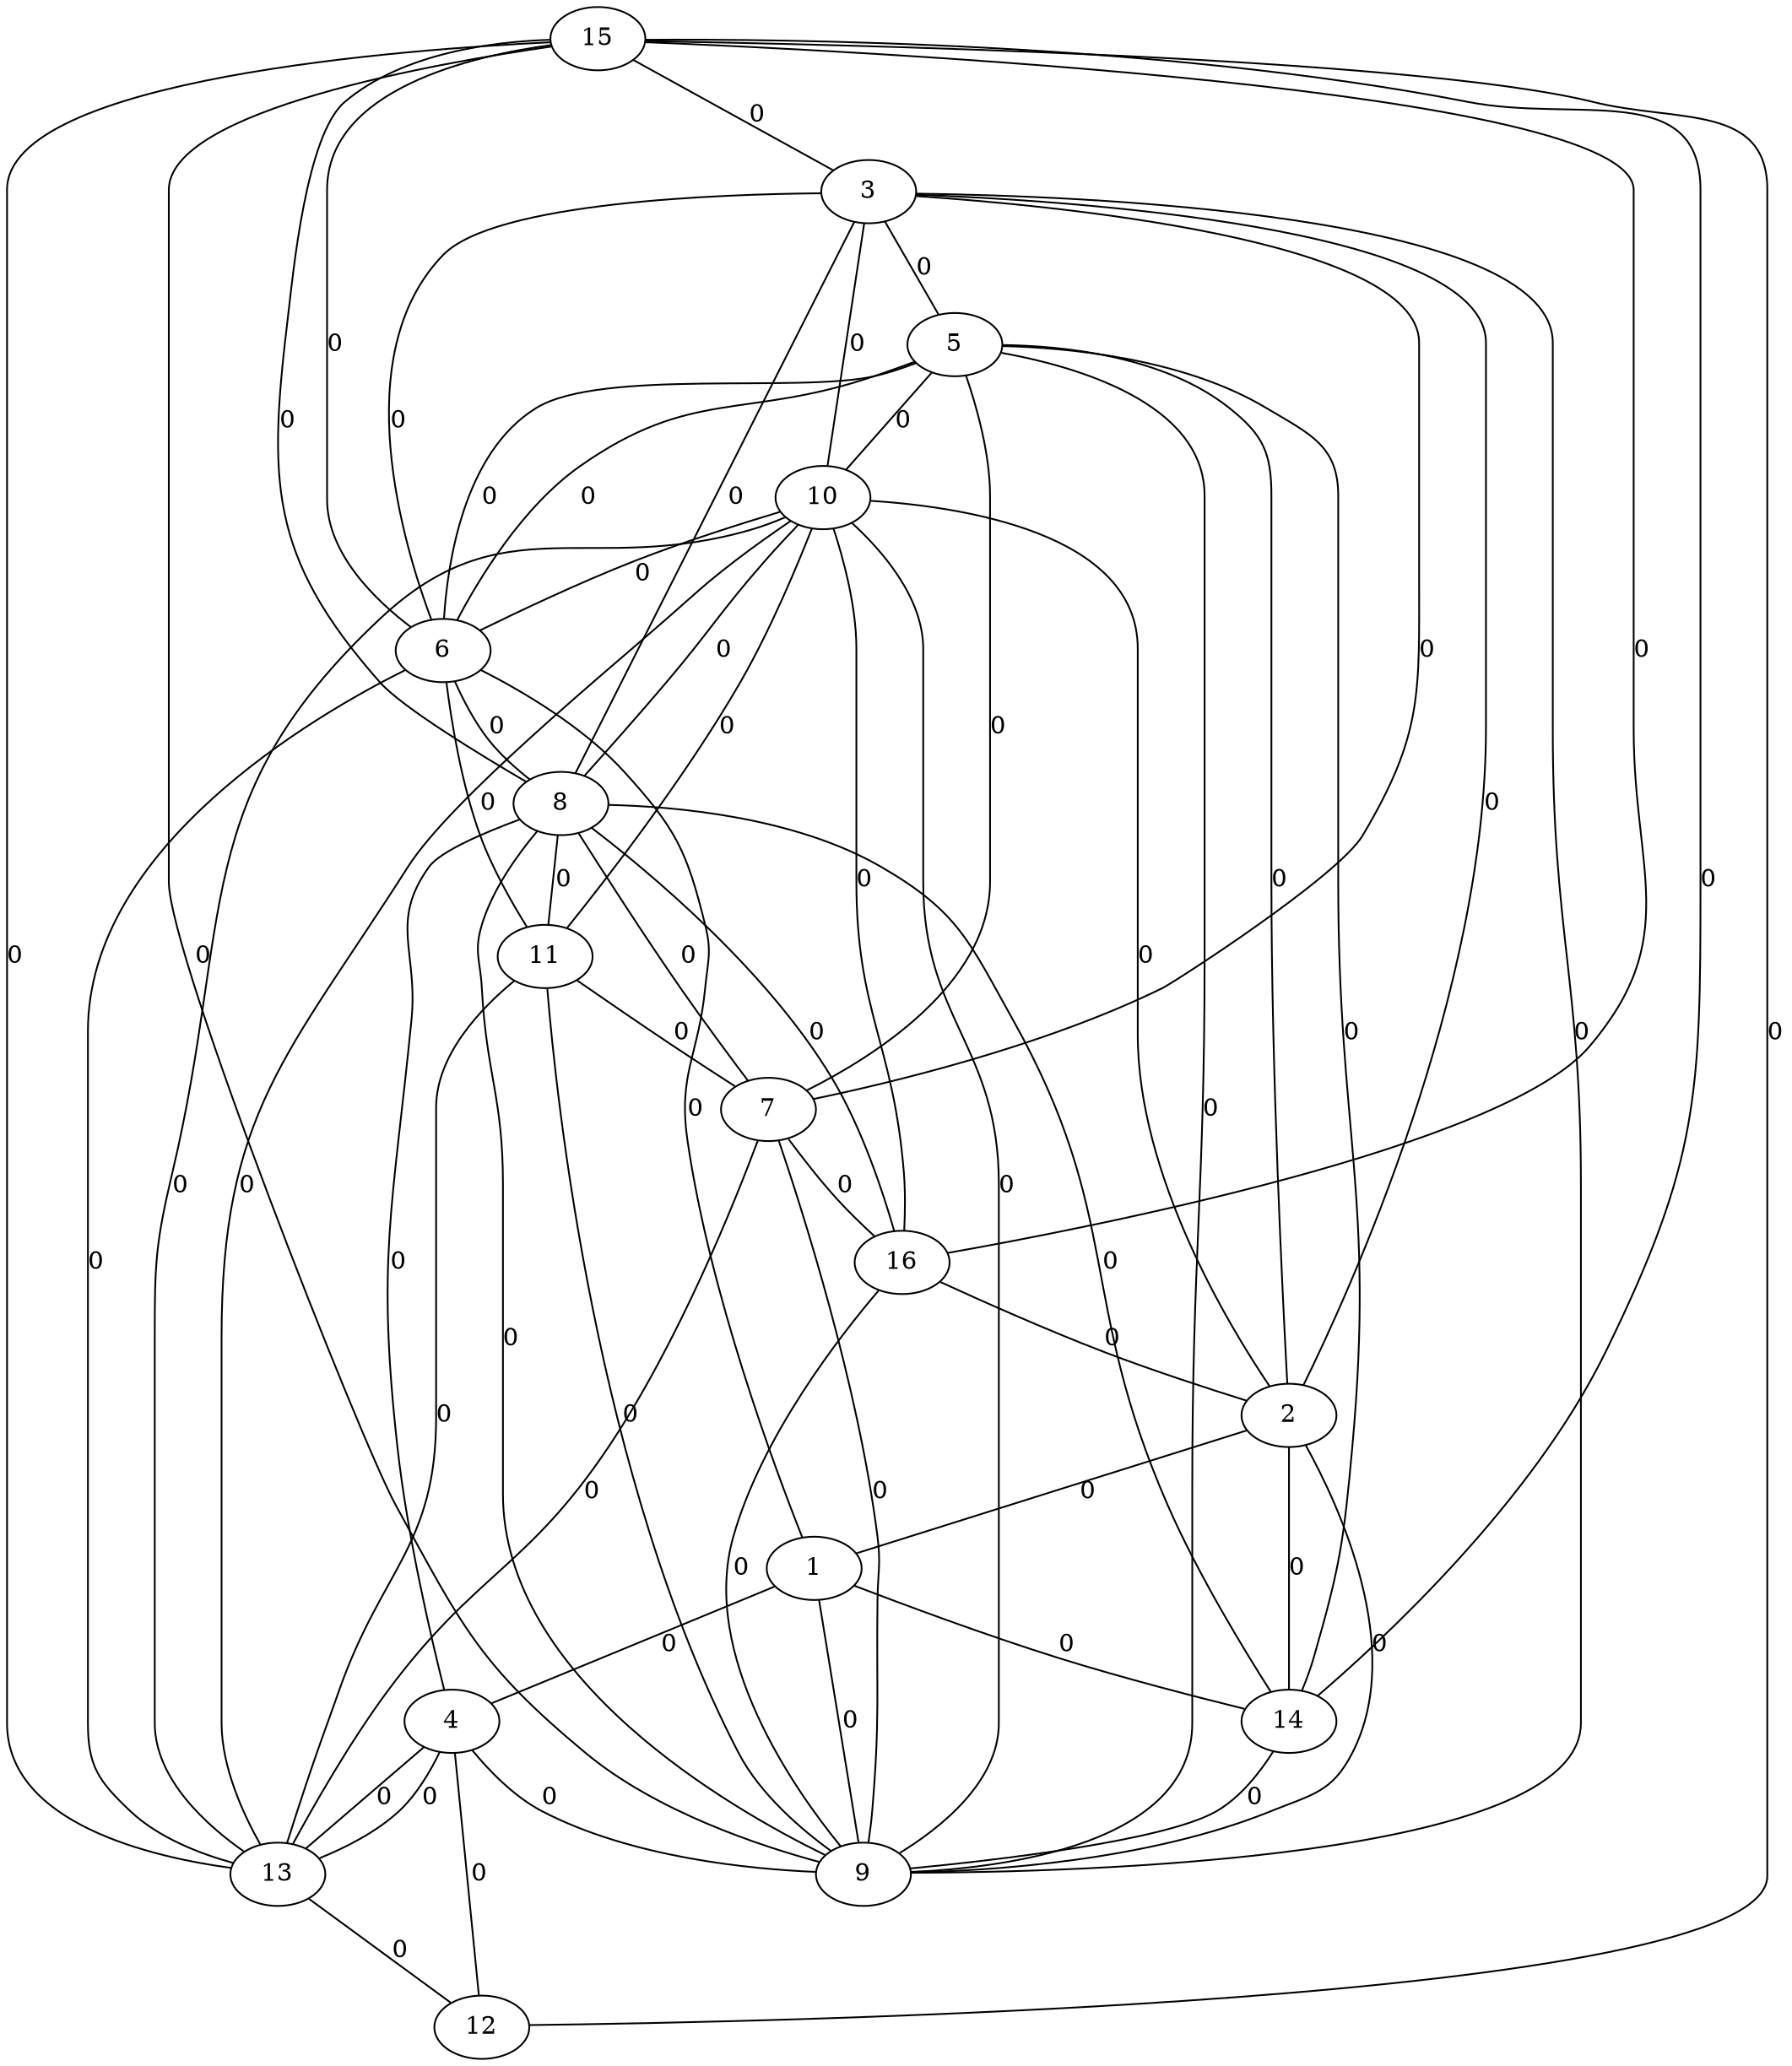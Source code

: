 graph G {
15;
12;
3;
10;
16;
5;
9;
2;
7;
4;
1;
6;
14;
11;
13;
8;
1 -- 4  [label=0];
1 -- 9  [label=0];
1 -- 14  [label=0];
2 -- 1  [label=0];
2 -- 3  [label=0];
2 -- 5  [label=0];
2 -- 9  [label=0];
3 -- 5  [label=0];
4 -- 8  [label=0];
4 -- 9  [label=0];
4 -- 13  [label=0];
5 -- 6  [label=0];
5 -- 7  [label=0];
5 -- 10  [label=0];
5 -- 14  [label=0];
6 -- 1  [label=0];
6 -- 3  [label=0];
6 -- 5  [label=0];
6 -- 8  [label=0];
6 -- 11  [label=0];
6 -- 13  [label=0];
6 -- 15  [label=0];
7 -- 3  [label=0];
7 -- 9  [label=0];
7 -- 16  [label=0];
8 -- 3  [label=0];
8 -- 7  [label=0];
8 -- 11  [label=0];
9 -- 3  [label=0];
9 -- 5  [label=0];
9 -- 8  [label=0];
9 -- 10  [label=0];
9 -- 11  [label=0];
10 -- 2  [label=0];
10 -- 3  [label=0];
10 -- 6  [label=0];
10 -- 8  [label=0];
10 -- 11  [label=0];
10 -- 13  [label=0];
11 -- 7  [label=0];
12 -- 4  [label=0];
12 -- 15  [label=0];
13 -- 4  [label=0];
13 -- 7  [label=0];
13 -- 10  [label=0];
13 -- 11  [label=0];
13 -- 12  [label=0];
13 -- 15  [label=0];
14 -- 2  [label=0];
14 -- 8  [label=0];
14 -- 9  [label=0];
14 -- 15  [label=0];
15 -- 3  [label=0];
15 -- 8  [label=0];
15 -- 9  [label=0];
16 -- 2  [label=0];
16 -- 8  [label=0];
16 -- 9  [label=0];
16 -- 10  [label=0];
16 -- 15  [label=0];
}
